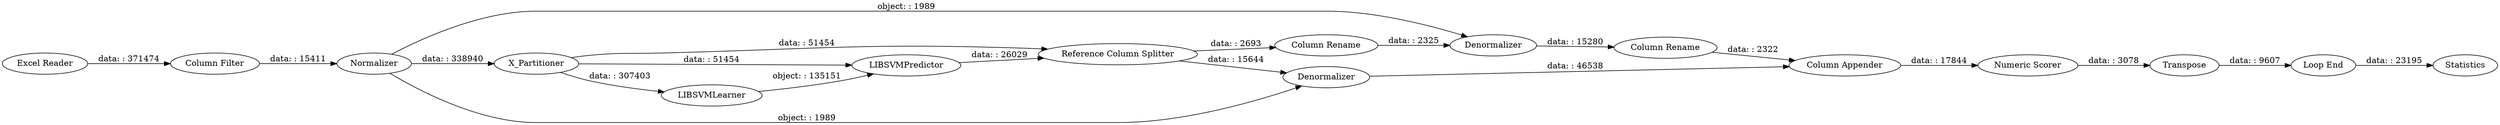 digraph {
	"3300385929681541517_80" [label=Statistics]
	"3300385929681541517_139" [label=LIBSVMLearner]
	"3300385929681541517_29" [label=Denormalizer]
	"3300385929681541517_72" [label="Loop End"]
	"3300385929681541517_81" [label=X_Partitioner]
	"3300385929681541517_31" [label="Column Rename"]
	"3300385929681541517_28" [label=Denormalizer]
	"3300385929681541517_33" [label="Numeric Scorer"]
	"3300385929681541517_140" [label=LIBSVMPredictor]
	"3300385929681541517_32" [label="Column Appender"]
	"3300385929681541517_27" [label="Reference Column Splitter"]
	"3300385929681541517_59" [label=Transpose]
	"3300385929681541517_30" [label="Column Rename"]
	"3300385929681541517_142" [label="Column Filter"]
	"3300385929681541517_34" [label="Excel Reader"]
	"3300385929681541517_26" [label=Normalizer]
	"3300385929681541517_59" -> "3300385929681541517_72" [label="data: : 9607"]
	"3300385929681541517_27" -> "3300385929681541517_28" [label="data: : 15644"]
	"3300385929681541517_26" -> "3300385929681541517_81" [label="data: : 338940"]
	"3300385929681541517_30" -> "3300385929681541517_29" [label="data: : 2325"]
	"3300385929681541517_81" -> "3300385929681541517_139" [label="data: : 307403"]
	"3300385929681541517_33" -> "3300385929681541517_59" [label="data: : 3078"]
	"3300385929681541517_81" -> "3300385929681541517_140" [label="data: : 51454"]
	"3300385929681541517_26" -> "3300385929681541517_29" [label="object: : 1989"]
	"3300385929681541517_29" -> "3300385929681541517_31" [label="data: : 15280"]
	"3300385929681541517_139" -> "3300385929681541517_140" [label="object: : 135151"]
	"3300385929681541517_34" -> "3300385929681541517_142" [label="data: : 371474"]
	"3300385929681541517_140" -> "3300385929681541517_27" [label="data: : 26029"]
	"3300385929681541517_81" -> "3300385929681541517_27" [label="data: : 51454"]
	"3300385929681541517_31" -> "3300385929681541517_32" [label="data: : 2322"]
	"3300385929681541517_26" -> "3300385929681541517_28" [label="object: : 1989"]
	"3300385929681541517_142" -> "3300385929681541517_26" [label="data: : 15411"]
	"3300385929681541517_32" -> "3300385929681541517_33" [label="data: : 17844"]
	"3300385929681541517_72" -> "3300385929681541517_80" [label="data: : 23195"]
	"3300385929681541517_27" -> "3300385929681541517_30" [label="data: : 2693"]
	"3300385929681541517_28" -> "3300385929681541517_32" [label="data: : 46538"]
	rankdir=LR
}
